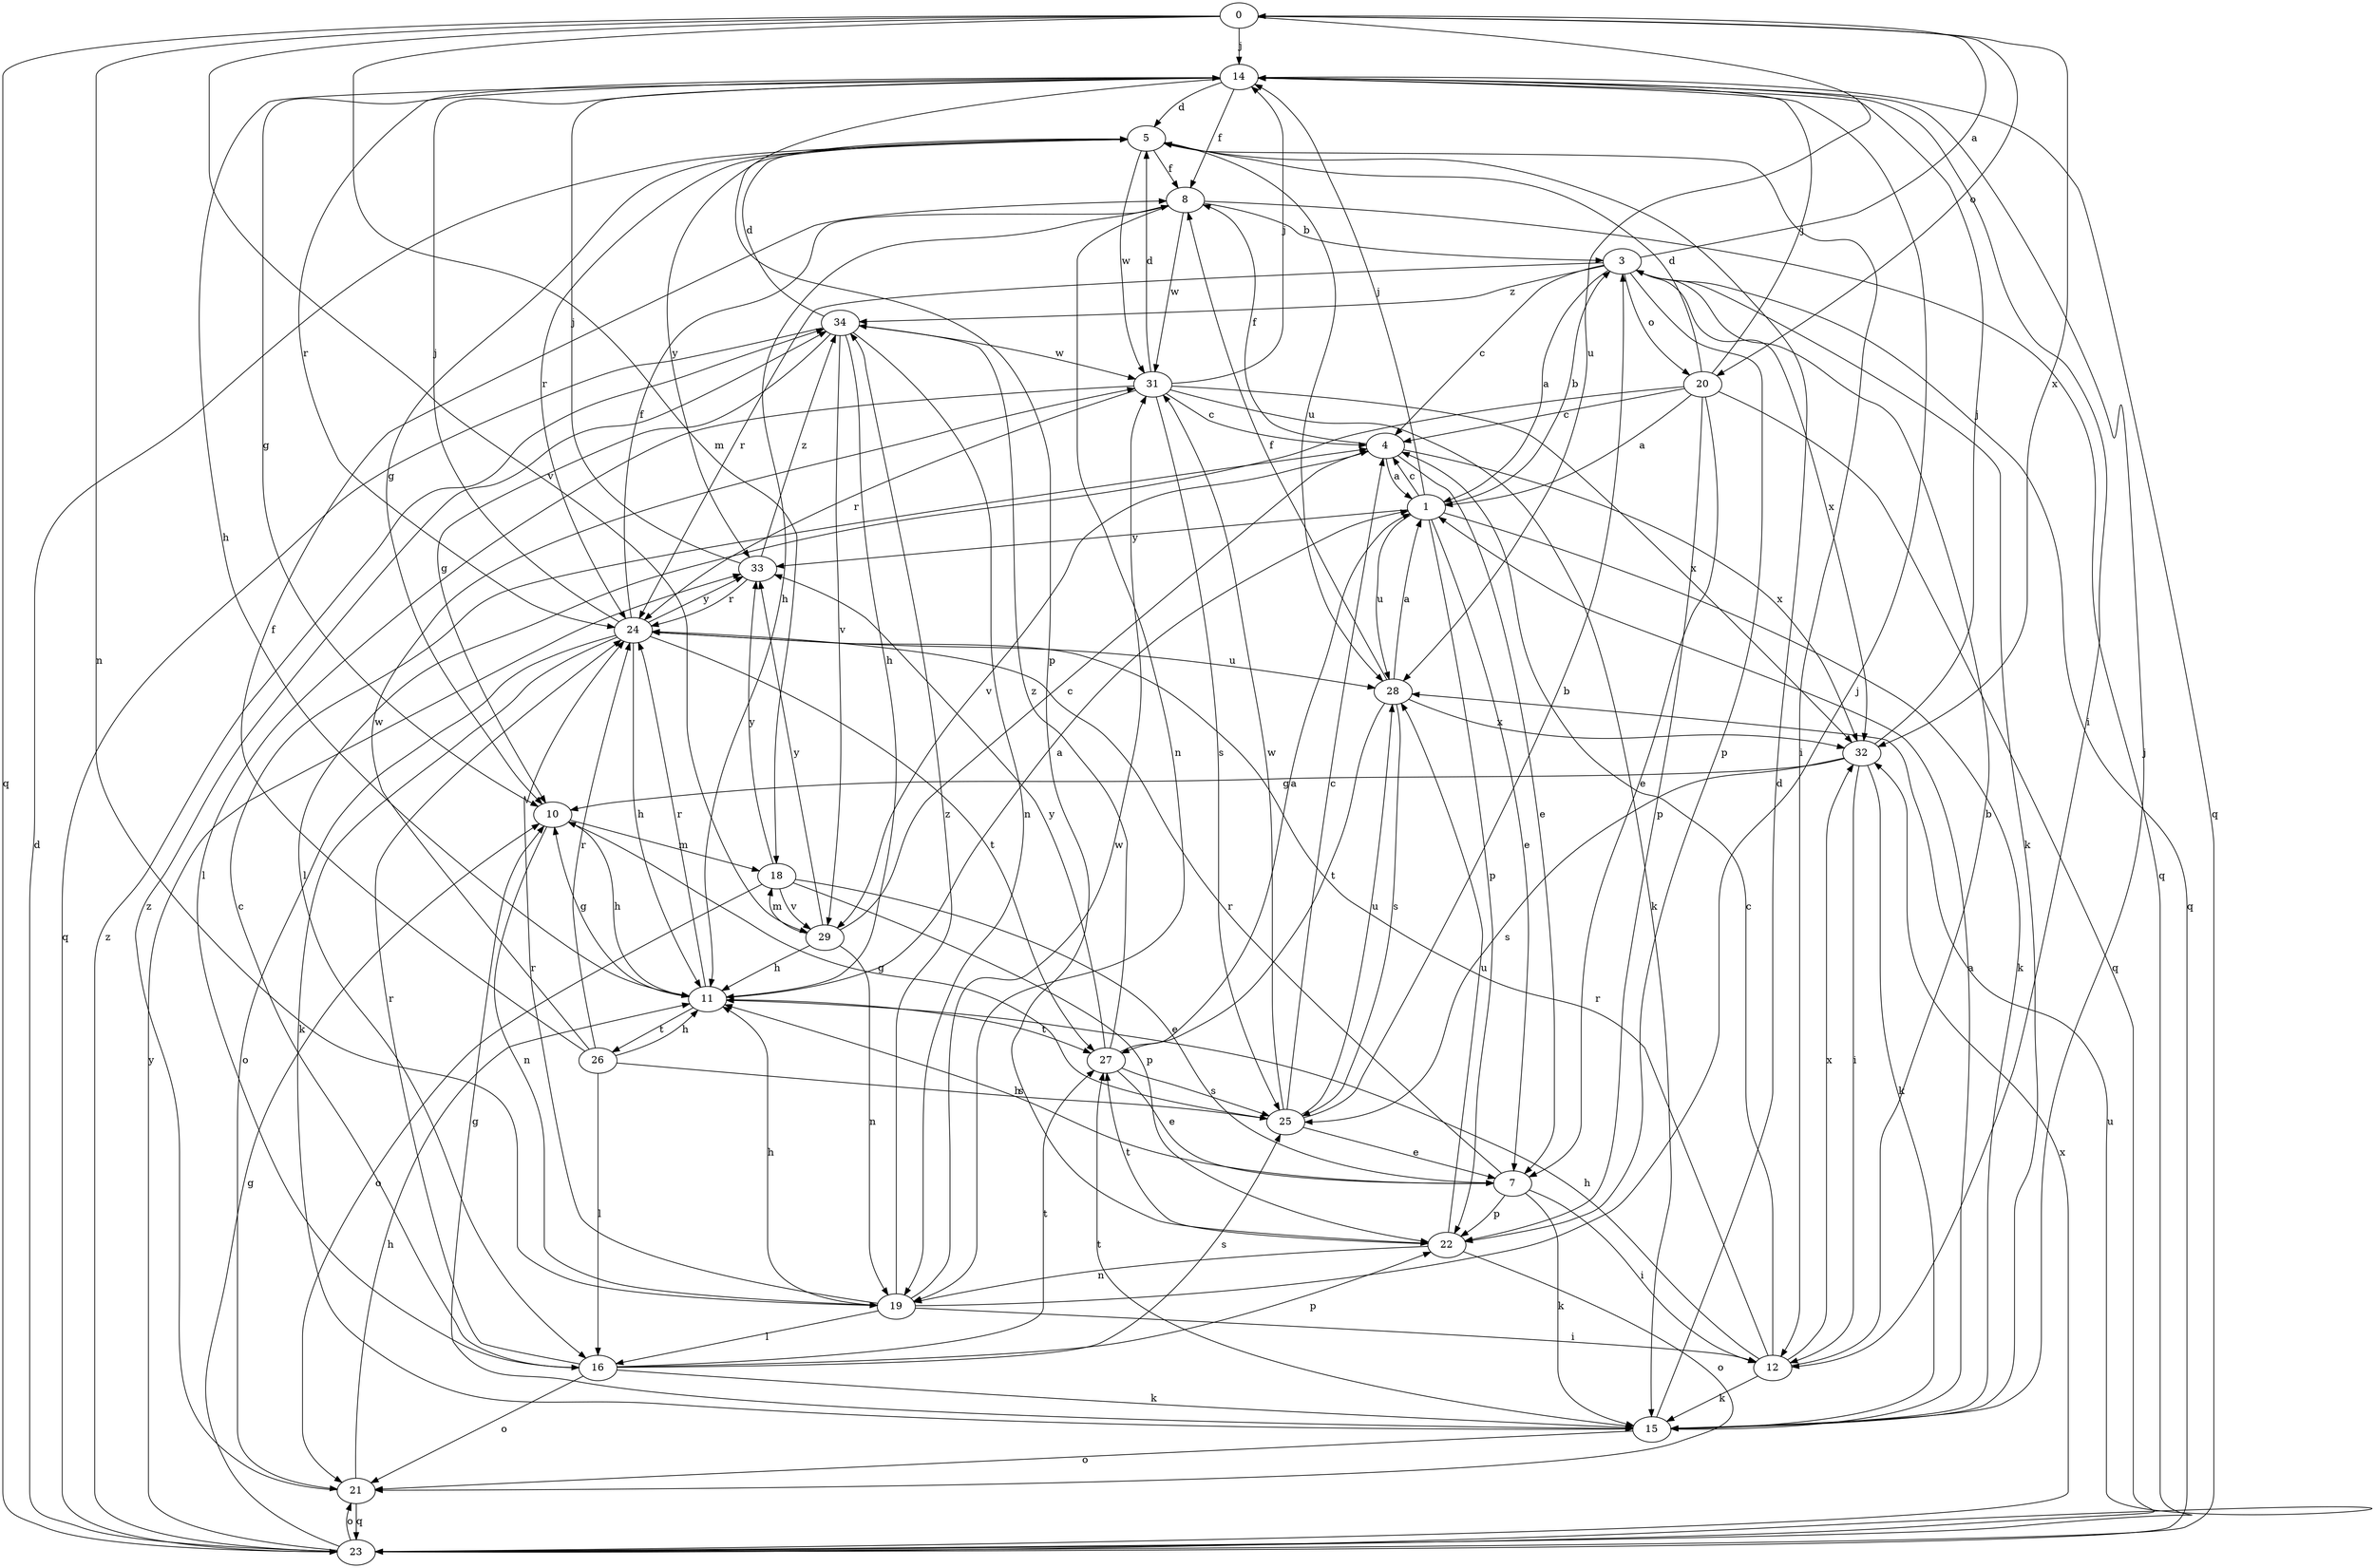 strict digraph  {
0;
1;
3;
4;
5;
7;
8;
10;
11;
12;
14;
15;
16;
18;
19;
20;
21;
22;
23;
24;
25;
26;
27;
28;
29;
31;
32;
33;
34;
0 -> 14  [label=j];
0 -> 18  [label=m];
0 -> 19  [label=n];
0 -> 20  [label=o];
0 -> 23  [label=q];
0 -> 28  [label=u];
0 -> 29  [label=v];
0 -> 32  [label=x];
1 -> 3  [label=b];
1 -> 4  [label=c];
1 -> 7  [label=e];
1 -> 14  [label=j];
1 -> 15  [label=k];
1 -> 22  [label=p];
1 -> 28  [label=u];
1 -> 33  [label=y];
3 -> 0  [label=a];
3 -> 1  [label=a];
3 -> 4  [label=c];
3 -> 15  [label=k];
3 -> 20  [label=o];
3 -> 22  [label=p];
3 -> 23  [label=q];
3 -> 24  [label=r];
3 -> 32  [label=x];
3 -> 34  [label=z];
4 -> 1  [label=a];
4 -> 7  [label=e];
4 -> 8  [label=f];
4 -> 29  [label=v];
4 -> 32  [label=x];
5 -> 8  [label=f];
5 -> 10  [label=g];
5 -> 12  [label=i];
5 -> 24  [label=r];
5 -> 28  [label=u];
5 -> 31  [label=w];
5 -> 33  [label=y];
7 -> 11  [label=h];
7 -> 12  [label=i];
7 -> 15  [label=k];
7 -> 22  [label=p];
7 -> 24  [label=r];
8 -> 3  [label=b];
8 -> 11  [label=h];
8 -> 19  [label=n];
8 -> 23  [label=q];
8 -> 31  [label=w];
10 -> 11  [label=h];
10 -> 18  [label=m];
10 -> 19  [label=n];
11 -> 1  [label=a];
11 -> 10  [label=g];
11 -> 24  [label=r];
11 -> 26  [label=t];
11 -> 27  [label=t];
12 -> 3  [label=b];
12 -> 4  [label=c];
12 -> 11  [label=h];
12 -> 15  [label=k];
12 -> 24  [label=r];
12 -> 32  [label=x];
14 -> 5  [label=d];
14 -> 8  [label=f];
14 -> 10  [label=g];
14 -> 11  [label=h];
14 -> 12  [label=i];
14 -> 22  [label=p];
14 -> 23  [label=q];
14 -> 24  [label=r];
15 -> 1  [label=a];
15 -> 5  [label=d];
15 -> 10  [label=g];
15 -> 14  [label=j];
15 -> 21  [label=o];
15 -> 27  [label=t];
16 -> 4  [label=c];
16 -> 15  [label=k];
16 -> 21  [label=o];
16 -> 22  [label=p];
16 -> 24  [label=r];
16 -> 25  [label=s];
16 -> 27  [label=t];
18 -> 7  [label=e];
18 -> 21  [label=o];
18 -> 22  [label=p];
18 -> 29  [label=v];
18 -> 33  [label=y];
19 -> 11  [label=h];
19 -> 12  [label=i];
19 -> 14  [label=j];
19 -> 16  [label=l];
19 -> 24  [label=r];
19 -> 31  [label=w];
19 -> 34  [label=z];
20 -> 1  [label=a];
20 -> 4  [label=c];
20 -> 5  [label=d];
20 -> 7  [label=e];
20 -> 14  [label=j];
20 -> 16  [label=l];
20 -> 22  [label=p];
20 -> 23  [label=q];
21 -> 11  [label=h];
21 -> 23  [label=q];
21 -> 34  [label=z];
22 -> 19  [label=n];
22 -> 21  [label=o];
22 -> 27  [label=t];
22 -> 28  [label=u];
23 -> 5  [label=d];
23 -> 10  [label=g];
23 -> 21  [label=o];
23 -> 28  [label=u];
23 -> 32  [label=x];
23 -> 33  [label=y];
23 -> 34  [label=z];
24 -> 8  [label=f];
24 -> 11  [label=h];
24 -> 14  [label=j];
24 -> 15  [label=k];
24 -> 21  [label=o];
24 -> 27  [label=t];
24 -> 28  [label=u];
24 -> 33  [label=y];
25 -> 3  [label=b];
25 -> 4  [label=c];
25 -> 7  [label=e];
25 -> 10  [label=g];
25 -> 28  [label=u];
25 -> 31  [label=w];
26 -> 8  [label=f];
26 -> 11  [label=h];
26 -> 16  [label=l];
26 -> 24  [label=r];
26 -> 25  [label=s];
26 -> 31  [label=w];
27 -> 1  [label=a];
27 -> 7  [label=e];
27 -> 25  [label=s];
27 -> 33  [label=y];
27 -> 34  [label=z];
28 -> 1  [label=a];
28 -> 8  [label=f];
28 -> 25  [label=s];
28 -> 27  [label=t];
28 -> 32  [label=x];
29 -> 4  [label=c];
29 -> 11  [label=h];
29 -> 18  [label=m];
29 -> 19  [label=n];
29 -> 33  [label=y];
31 -> 4  [label=c];
31 -> 5  [label=d];
31 -> 14  [label=j];
31 -> 15  [label=k];
31 -> 16  [label=l];
31 -> 24  [label=r];
31 -> 25  [label=s];
31 -> 32  [label=x];
32 -> 10  [label=g];
32 -> 12  [label=i];
32 -> 14  [label=j];
32 -> 15  [label=k];
32 -> 25  [label=s];
33 -> 14  [label=j];
33 -> 24  [label=r];
33 -> 34  [label=z];
34 -> 5  [label=d];
34 -> 10  [label=g];
34 -> 11  [label=h];
34 -> 19  [label=n];
34 -> 23  [label=q];
34 -> 29  [label=v];
34 -> 31  [label=w];
}
